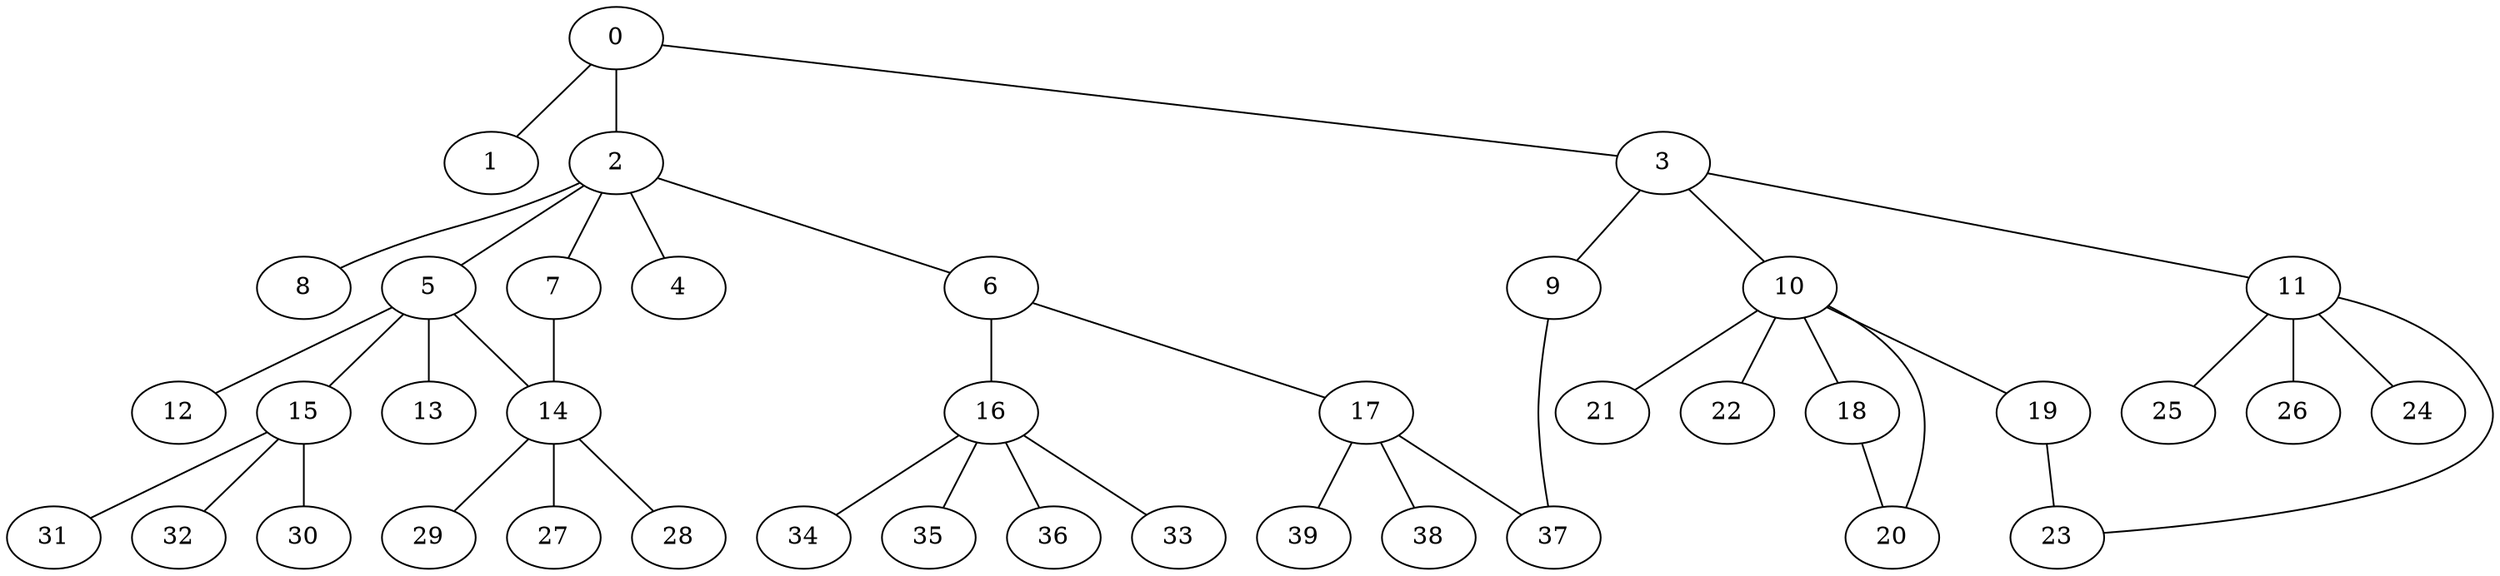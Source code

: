 
graph graphname {
    0 -- 1
0 -- 2
0 -- 3
2 -- 4
2 -- 5
2 -- 6
2 -- 7
2 -- 8
3 -- 9
3 -- 10
3 -- 11
5 -- 12
5 -- 13
5 -- 14
5 -- 15
6 -- 16
6 -- 17
7 -- 14
9 -- 37
10 -- 18
10 -- 19
10 -- 20
10 -- 21
10 -- 22
11 -- 24
11 -- 25
11 -- 26
11 -- 23
14 -- 27
14 -- 28
14 -- 29
15 -- 32
15 -- 30
15 -- 31
16 -- 33
16 -- 34
16 -- 35
16 -- 36
17 -- 38
17 -- 37
17 -- 39
18 -- 20
19 -- 23

}
